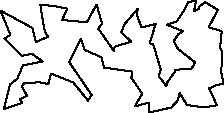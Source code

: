 unitsize(0.001cm);
draw((3140,1401)--(3058,1276));
draw((3058,1276)--(3133,1143));
draw((3133,1143)--(3438,901));
draw((3438,901)--(3370,791));
draw((3370,791)--(3084,774));
draw((3084,774)--(3084,748));
draw((3084,748)--(2938,543));
draw((2938,543)--(2929,485));
draw((2929,485)--(2800,653));
draw((2800,653)--(2801,695));
draw((2801,695)--(2830,775));
draw((2830,775)--(2698,1221));
draw((2698,1221)--(2639,1239));
draw((2639,1239)--(2642,1269));
draw((2642,1269)--(2741,1583));
draw((2741,1583)--(2489,1520));
draw((2489,1520)--(2408,1747));
draw((2408,1747)--(2426,1851));
draw((2426,1851)--(2191,1579));
draw((2191,1579)--(2132,1432));
draw((2132,1432)--(2312,1270));
draw((2312,1270)--(2030,1186));
draw((2030,1186)--(2009,1163));
draw((2009,1163)--(2000,1110));
draw((2000,1110)--(1729,1498));
draw((1729,1498)--(1794,1589));
draw((1794,1589)--(1697,1924));
draw((1697,1924)--(1526,1612));
draw((1526,1612)--(1090,1652));
draw((1090,1652)--(1182,1853));
draw((1182,1853)--(962,1895));
draw((962,1895)--(706,1925));
draw((706,1925)--(731,1741));
draw((731,1741)--(782,1462));
draw((782,1462)--(839,1355));
draw((839,1355)--(627,1261));
draw((627,1261)--(563,1513));
draw((563,1513)--(3,1817));
draw((3,1817)--(177,1390));
draw((177,1390)--(71,1323));
draw((71,1323)--(193,1210));
draw((193,1210)--(376,1018));
draw((376,1018)--(556,1056));
draw((556,1056)--(749,920));
draw((749,920)--(399,850));
draw((399,850)--(298,615));
draw((298,615)--(171,514));
draw((171,514)--(61,81));
draw((61,81)--(387,190));
draw((387,190)--(347,252));
draw((347,252)--(468,319));
draw((468,319)--(380,478));
draw((380,478)--(422,542));
draw((422,542)--(694,552));
draw((694,552)--(844,520));
draw((844,520)--(896,705));
draw((896,705)--(1286,550));
draw((1286,550)--(1517,266));
draw((1517,266)--(1538,224));
draw((1538,224)--(1612,328));
draw((1612,328)--(1213,910));
draw((1213,910)--(1423,1322));
draw((1423,1322)--(1490,1123));
draw((1490,1123)--(1782,995));
draw((1782,995)--(1829,812));
draw((1829,812)--(2330,741));
draw((2330,741)--(2310,635));
draw((2310,635)--(2503,352));
draw((2503,352)--(2372,127));
draw((2372,127)--(2614,195));
draw((2614,195)--(2630,20));
draw((2630,20)--(3017,108));
draw((3017,108)--(3060,155));
draw((3060,155)--(3123,217));
draw((3123,217)--(3162,367));
draw((3162,367)--(3292,152));
draw((3292,152)--(3595,111));
draw((3595,111)--(3821,147));
draw((3821,147)--(3684,445));
draw((3684,445)--(3829,513));
draw((3829,513)--(3938,516));
draw((3938,516)--(3896,742));
draw((3896,742)--(3918,1088));
draw((3918,1088)--(3876,1165));
draw((3876,1165)--(3904,1444));
draw((3904,1444)--(3858,1472));
draw((3858,1472)--(3675,1522));
draw((3675,1522)--(3834,1827));
draw((3834,1827)--(3782,1865));
draw((3782,1865)--(3611,1968));
draw((3611,1968)--(3515,1892));
draw((3515,1892)--(3507,1851));
draw((3507,1851)--(3417,1808));
draw((3417,1808)--(3453,1998));
draw((3453,1998)--(3317,1966));
draw((3317,1966)--(3245,1828));
draw((3245,1828)--(3114,1629));
draw((3114,1629)--(2937,1568));
draw((2937,1568)--(3220,1454));
draw((3220,1454)--(3140,1401));
